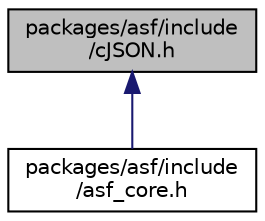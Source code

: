 digraph "packages/asf/include/cJSON.h"
{
 // INTERACTIVE_SVG=YES
 // LATEX_PDF_SIZE
  bgcolor="transparent";
  edge [fontname="Helvetica",fontsize="10",labelfontname="Helvetica",labelfontsize="10"];
  node [fontname="Helvetica",fontsize="10",shape=record];
  Node1 [label="packages/asf/include\l/cJSON.h",height=0.2,width=0.4,color="black", fillcolor="grey75", style="filled", fontcolor="black",tooltip=" "];
  Node1 -> Node2 [dir="back",color="midnightblue",fontsize="10",style="solid",fontname="Helvetica"];
  Node2 [label="packages/asf/include\l/asf_core.h",height=0.2,width=0.4,color="black",URL="$d3/df9/asf__core_8h.html",tooltip=" "];
}
